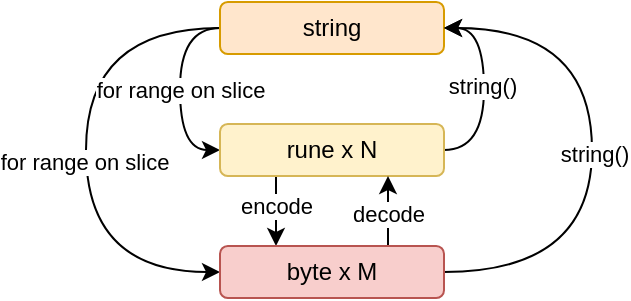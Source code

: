 <mxfile version="21.6.1" type="device">
  <diagram name="Page-1" id="KV6I4K7G3jkjNocLsjMG">
    <mxGraphModel dx="1430" dy="831" grid="0" gridSize="10" guides="1" tooltips="1" connect="1" arrows="1" fold="1" page="1" pageScale="1" pageWidth="1169" pageHeight="827" math="0" shadow="0">
      <root>
        <mxCell id="0" />
        <mxCell id="1" parent="0" />
        <mxCell id="Yq_XPOQAKRWS9mWaV0Yd-4" style="edgeStyle=orthogonalEdgeStyle;rounded=0;orthogonalLoop=1;jettySize=auto;html=1;entryX=0;entryY=0.5;entryDx=0;entryDy=0;exitX=0;exitY=0.5;exitDx=0;exitDy=0;curved=1;" edge="1" parent="1" source="Yq_XPOQAKRWS9mWaV0Yd-1" target="Yq_XPOQAKRWS9mWaV0Yd-3">
          <mxGeometry relative="1" as="geometry">
            <Array as="points">
              <mxPoint x="293" y="284" />
              <mxPoint x="293" y="406" />
            </Array>
          </mxGeometry>
        </mxCell>
        <mxCell id="Yq_XPOQAKRWS9mWaV0Yd-6" value="for range on slice" style="edgeLabel;html=1;align=center;verticalAlign=middle;resizable=0;points=[];" vertex="1" connectable="0" parent="Yq_XPOQAKRWS9mWaV0Yd-4">
          <mxGeometry x="0.047" y="-1" relative="1" as="geometry">
            <mxPoint as="offset" />
          </mxGeometry>
        </mxCell>
        <mxCell id="Yq_XPOQAKRWS9mWaV0Yd-7" style="edgeStyle=orthogonalEdgeStyle;rounded=0;orthogonalLoop=1;jettySize=auto;html=1;entryX=0;entryY=0.5;entryDx=0;entryDy=0;curved=1;exitX=0;exitY=0.5;exitDx=0;exitDy=0;" edge="1" parent="1" source="Yq_XPOQAKRWS9mWaV0Yd-1" target="Yq_XPOQAKRWS9mWaV0Yd-2">
          <mxGeometry relative="1" as="geometry" />
        </mxCell>
        <mxCell id="Yq_XPOQAKRWS9mWaV0Yd-8" value="for range on slice" style="edgeLabel;html=1;align=center;verticalAlign=middle;resizable=0;points=[];" vertex="1" connectable="0" parent="Yq_XPOQAKRWS9mWaV0Yd-7">
          <mxGeometry x="0.014" relative="1" as="geometry">
            <mxPoint as="offset" />
          </mxGeometry>
        </mxCell>
        <mxCell id="Yq_XPOQAKRWS9mWaV0Yd-1" value="string" style="rounded=1;whiteSpace=wrap;html=1;fillColor=#ffe6cc;strokeColor=#d79b00;" vertex="1" parent="1">
          <mxGeometry x="360" y="271" width="112" height="26" as="geometry" />
        </mxCell>
        <mxCell id="Yq_XPOQAKRWS9mWaV0Yd-9" style="edgeStyle=orthogonalEdgeStyle;rounded=0;orthogonalLoop=1;jettySize=auto;html=1;entryX=1;entryY=0.5;entryDx=0;entryDy=0;exitX=1;exitY=0.5;exitDx=0;exitDy=0;curved=1;" edge="1" parent="1" source="Yq_XPOQAKRWS9mWaV0Yd-2" target="Yq_XPOQAKRWS9mWaV0Yd-1">
          <mxGeometry relative="1" as="geometry" />
        </mxCell>
        <mxCell id="Yq_XPOQAKRWS9mWaV0Yd-11" value="string()" style="edgeLabel;html=1;align=center;verticalAlign=middle;resizable=0;points=[];" vertex="1" connectable="0" parent="Yq_XPOQAKRWS9mWaV0Yd-9">
          <mxGeometry x="0.027" y="1" relative="1" as="geometry">
            <mxPoint as="offset" />
          </mxGeometry>
        </mxCell>
        <mxCell id="Yq_XPOQAKRWS9mWaV0Yd-12" style="edgeStyle=orthogonalEdgeStyle;rounded=0;orthogonalLoop=1;jettySize=auto;html=1;exitX=0.25;exitY=1;exitDx=0;exitDy=0;entryX=0.25;entryY=0;entryDx=0;entryDy=0;" edge="1" parent="1" source="Yq_XPOQAKRWS9mWaV0Yd-2" target="Yq_XPOQAKRWS9mWaV0Yd-3">
          <mxGeometry relative="1" as="geometry" />
        </mxCell>
        <mxCell id="Yq_XPOQAKRWS9mWaV0Yd-16" value="encode" style="edgeLabel;html=1;align=center;verticalAlign=middle;resizable=0;points=[];" vertex="1" connectable="0" parent="Yq_XPOQAKRWS9mWaV0Yd-12">
          <mxGeometry x="-0.139" relative="1" as="geometry">
            <mxPoint as="offset" />
          </mxGeometry>
        </mxCell>
        <mxCell id="Yq_XPOQAKRWS9mWaV0Yd-2" value="rune x N" style="rounded=1;whiteSpace=wrap;html=1;fillColor=#fff2cc;strokeColor=#d6b656;" vertex="1" parent="1">
          <mxGeometry x="360" y="332" width="112" height="26" as="geometry" />
        </mxCell>
        <mxCell id="Yq_XPOQAKRWS9mWaV0Yd-5" style="edgeStyle=orthogonalEdgeStyle;rounded=0;orthogonalLoop=1;jettySize=auto;html=1;entryX=1;entryY=0.5;entryDx=0;entryDy=0;curved=1;exitX=1;exitY=0.5;exitDx=0;exitDy=0;" edge="1" parent="1" source="Yq_XPOQAKRWS9mWaV0Yd-3" target="Yq_XPOQAKRWS9mWaV0Yd-1">
          <mxGeometry relative="1" as="geometry">
            <Array as="points">
              <mxPoint x="546" y="406" />
              <mxPoint x="546" y="284" />
            </Array>
          </mxGeometry>
        </mxCell>
        <mxCell id="Yq_XPOQAKRWS9mWaV0Yd-10" value="string()" style="edgeLabel;html=1;align=center;verticalAlign=middle;resizable=0;points=[];" vertex="1" connectable="0" parent="Yq_XPOQAKRWS9mWaV0Yd-5">
          <mxGeometry x="-0.014" y="-1" relative="1" as="geometry">
            <mxPoint as="offset" />
          </mxGeometry>
        </mxCell>
        <mxCell id="Yq_XPOQAKRWS9mWaV0Yd-15" style="edgeStyle=orthogonalEdgeStyle;rounded=0;orthogonalLoop=1;jettySize=auto;html=1;exitX=0.75;exitY=0;exitDx=0;exitDy=0;entryX=0.75;entryY=1;entryDx=0;entryDy=0;" edge="1" parent="1" source="Yq_XPOQAKRWS9mWaV0Yd-3" target="Yq_XPOQAKRWS9mWaV0Yd-2">
          <mxGeometry relative="1" as="geometry" />
        </mxCell>
        <mxCell id="Yq_XPOQAKRWS9mWaV0Yd-17" value="decode" style="edgeLabel;html=1;align=center;verticalAlign=middle;resizable=0;points=[];" vertex="1" connectable="0" parent="Yq_XPOQAKRWS9mWaV0Yd-15">
          <mxGeometry x="-0.044" relative="1" as="geometry">
            <mxPoint as="offset" />
          </mxGeometry>
        </mxCell>
        <mxCell id="Yq_XPOQAKRWS9mWaV0Yd-3" value="byte x M" style="rounded=1;whiteSpace=wrap;html=1;fillColor=#f8cecc;strokeColor=#b85450;" vertex="1" parent="1">
          <mxGeometry x="360" y="393" width="112" height="26" as="geometry" />
        </mxCell>
      </root>
    </mxGraphModel>
  </diagram>
</mxfile>
